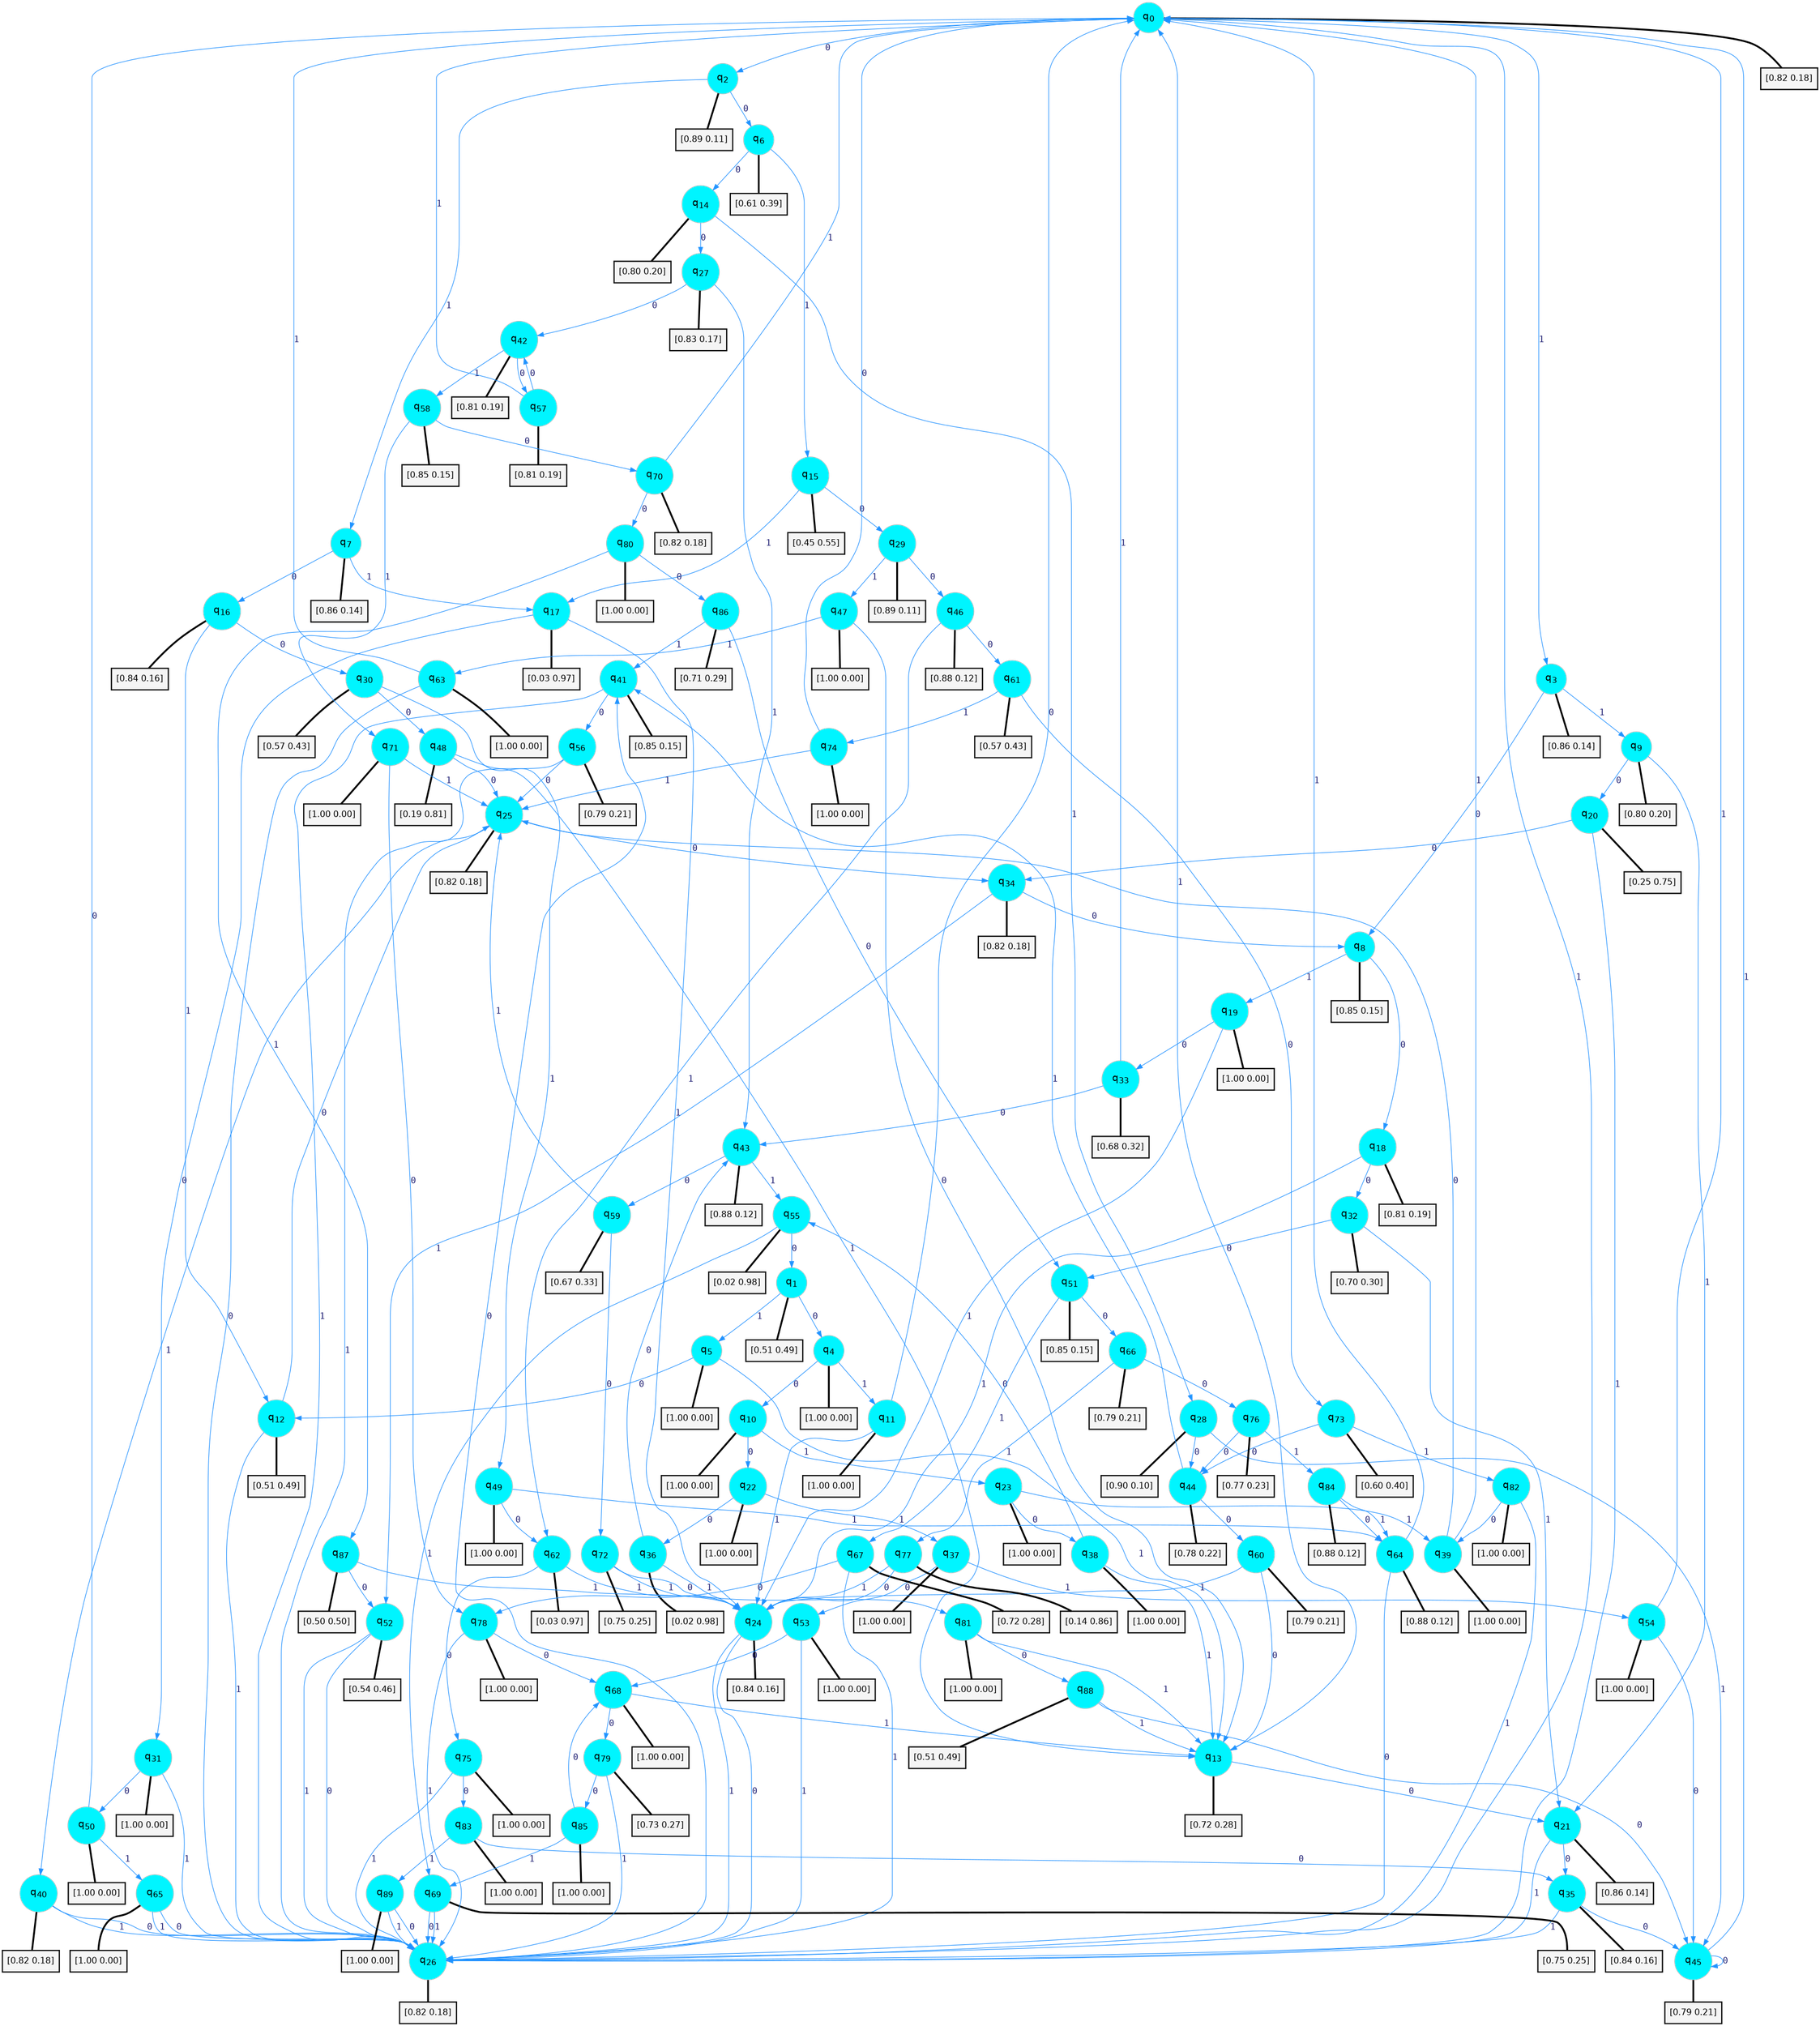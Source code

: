 digraph G {
graph [
bgcolor=transparent, dpi=300, rankdir=TD, size="40,25"];
node [
color=gray, fillcolor=turquoise1, fontcolor=black, fontname=Helvetica, fontsize=16, fontweight=bold, shape=circle, style=filled];
edge [
arrowsize=1, color=dodgerblue1, fontcolor=midnightblue, fontname=courier, fontweight=bold, penwidth=1, style=solid, weight=20];
0[label=<q<SUB>0</SUB>>];
1[label=<q<SUB>1</SUB>>];
2[label=<q<SUB>2</SUB>>];
3[label=<q<SUB>3</SUB>>];
4[label=<q<SUB>4</SUB>>];
5[label=<q<SUB>5</SUB>>];
6[label=<q<SUB>6</SUB>>];
7[label=<q<SUB>7</SUB>>];
8[label=<q<SUB>8</SUB>>];
9[label=<q<SUB>9</SUB>>];
10[label=<q<SUB>10</SUB>>];
11[label=<q<SUB>11</SUB>>];
12[label=<q<SUB>12</SUB>>];
13[label=<q<SUB>13</SUB>>];
14[label=<q<SUB>14</SUB>>];
15[label=<q<SUB>15</SUB>>];
16[label=<q<SUB>16</SUB>>];
17[label=<q<SUB>17</SUB>>];
18[label=<q<SUB>18</SUB>>];
19[label=<q<SUB>19</SUB>>];
20[label=<q<SUB>20</SUB>>];
21[label=<q<SUB>21</SUB>>];
22[label=<q<SUB>22</SUB>>];
23[label=<q<SUB>23</SUB>>];
24[label=<q<SUB>24</SUB>>];
25[label=<q<SUB>25</SUB>>];
26[label=<q<SUB>26</SUB>>];
27[label=<q<SUB>27</SUB>>];
28[label=<q<SUB>28</SUB>>];
29[label=<q<SUB>29</SUB>>];
30[label=<q<SUB>30</SUB>>];
31[label=<q<SUB>31</SUB>>];
32[label=<q<SUB>32</SUB>>];
33[label=<q<SUB>33</SUB>>];
34[label=<q<SUB>34</SUB>>];
35[label=<q<SUB>35</SUB>>];
36[label=<q<SUB>36</SUB>>];
37[label=<q<SUB>37</SUB>>];
38[label=<q<SUB>38</SUB>>];
39[label=<q<SUB>39</SUB>>];
40[label=<q<SUB>40</SUB>>];
41[label=<q<SUB>41</SUB>>];
42[label=<q<SUB>42</SUB>>];
43[label=<q<SUB>43</SUB>>];
44[label=<q<SUB>44</SUB>>];
45[label=<q<SUB>45</SUB>>];
46[label=<q<SUB>46</SUB>>];
47[label=<q<SUB>47</SUB>>];
48[label=<q<SUB>48</SUB>>];
49[label=<q<SUB>49</SUB>>];
50[label=<q<SUB>50</SUB>>];
51[label=<q<SUB>51</SUB>>];
52[label=<q<SUB>52</SUB>>];
53[label=<q<SUB>53</SUB>>];
54[label=<q<SUB>54</SUB>>];
55[label=<q<SUB>55</SUB>>];
56[label=<q<SUB>56</SUB>>];
57[label=<q<SUB>57</SUB>>];
58[label=<q<SUB>58</SUB>>];
59[label=<q<SUB>59</SUB>>];
60[label=<q<SUB>60</SUB>>];
61[label=<q<SUB>61</SUB>>];
62[label=<q<SUB>62</SUB>>];
63[label=<q<SUB>63</SUB>>];
64[label=<q<SUB>64</SUB>>];
65[label=<q<SUB>65</SUB>>];
66[label=<q<SUB>66</SUB>>];
67[label=<q<SUB>67</SUB>>];
68[label=<q<SUB>68</SUB>>];
69[label=<q<SUB>69</SUB>>];
70[label=<q<SUB>70</SUB>>];
71[label=<q<SUB>71</SUB>>];
72[label=<q<SUB>72</SUB>>];
73[label=<q<SUB>73</SUB>>];
74[label=<q<SUB>74</SUB>>];
75[label=<q<SUB>75</SUB>>];
76[label=<q<SUB>76</SUB>>];
77[label=<q<SUB>77</SUB>>];
78[label=<q<SUB>78</SUB>>];
79[label=<q<SUB>79</SUB>>];
80[label=<q<SUB>80</SUB>>];
81[label=<q<SUB>81</SUB>>];
82[label=<q<SUB>82</SUB>>];
83[label=<q<SUB>83</SUB>>];
84[label=<q<SUB>84</SUB>>];
85[label=<q<SUB>85</SUB>>];
86[label=<q<SUB>86</SUB>>];
87[label=<q<SUB>87</SUB>>];
88[label=<q<SUB>88</SUB>>];
89[label=<q<SUB>89</SUB>>];
90[label="[0.82 0.18]", shape=box,fontcolor=black, fontname=Helvetica, fontsize=14, penwidth=2, fillcolor=whitesmoke,color=black];
91[label="[0.51 0.49]", shape=box,fontcolor=black, fontname=Helvetica, fontsize=14, penwidth=2, fillcolor=whitesmoke,color=black];
92[label="[0.89 0.11]", shape=box,fontcolor=black, fontname=Helvetica, fontsize=14, penwidth=2, fillcolor=whitesmoke,color=black];
93[label="[0.86 0.14]", shape=box,fontcolor=black, fontname=Helvetica, fontsize=14, penwidth=2, fillcolor=whitesmoke,color=black];
94[label="[1.00 0.00]", shape=box,fontcolor=black, fontname=Helvetica, fontsize=14, penwidth=2, fillcolor=whitesmoke,color=black];
95[label="[1.00 0.00]", shape=box,fontcolor=black, fontname=Helvetica, fontsize=14, penwidth=2, fillcolor=whitesmoke,color=black];
96[label="[0.61 0.39]", shape=box,fontcolor=black, fontname=Helvetica, fontsize=14, penwidth=2, fillcolor=whitesmoke,color=black];
97[label="[0.86 0.14]", shape=box,fontcolor=black, fontname=Helvetica, fontsize=14, penwidth=2, fillcolor=whitesmoke,color=black];
98[label="[0.85 0.15]", shape=box,fontcolor=black, fontname=Helvetica, fontsize=14, penwidth=2, fillcolor=whitesmoke,color=black];
99[label="[0.80 0.20]", shape=box,fontcolor=black, fontname=Helvetica, fontsize=14, penwidth=2, fillcolor=whitesmoke,color=black];
100[label="[1.00 0.00]", shape=box,fontcolor=black, fontname=Helvetica, fontsize=14, penwidth=2, fillcolor=whitesmoke,color=black];
101[label="[1.00 0.00]", shape=box,fontcolor=black, fontname=Helvetica, fontsize=14, penwidth=2, fillcolor=whitesmoke,color=black];
102[label="[0.51 0.49]", shape=box,fontcolor=black, fontname=Helvetica, fontsize=14, penwidth=2, fillcolor=whitesmoke,color=black];
103[label="[0.72 0.28]", shape=box,fontcolor=black, fontname=Helvetica, fontsize=14, penwidth=2, fillcolor=whitesmoke,color=black];
104[label="[0.80 0.20]", shape=box,fontcolor=black, fontname=Helvetica, fontsize=14, penwidth=2, fillcolor=whitesmoke,color=black];
105[label="[0.45 0.55]", shape=box,fontcolor=black, fontname=Helvetica, fontsize=14, penwidth=2, fillcolor=whitesmoke,color=black];
106[label="[0.84 0.16]", shape=box,fontcolor=black, fontname=Helvetica, fontsize=14, penwidth=2, fillcolor=whitesmoke,color=black];
107[label="[0.03 0.97]", shape=box,fontcolor=black, fontname=Helvetica, fontsize=14, penwidth=2, fillcolor=whitesmoke,color=black];
108[label="[0.81 0.19]", shape=box,fontcolor=black, fontname=Helvetica, fontsize=14, penwidth=2, fillcolor=whitesmoke,color=black];
109[label="[1.00 0.00]", shape=box,fontcolor=black, fontname=Helvetica, fontsize=14, penwidth=2, fillcolor=whitesmoke,color=black];
110[label="[0.25 0.75]", shape=box,fontcolor=black, fontname=Helvetica, fontsize=14, penwidth=2, fillcolor=whitesmoke,color=black];
111[label="[0.86 0.14]", shape=box,fontcolor=black, fontname=Helvetica, fontsize=14, penwidth=2, fillcolor=whitesmoke,color=black];
112[label="[1.00 0.00]", shape=box,fontcolor=black, fontname=Helvetica, fontsize=14, penwidth=2, fillcolor=whitesmoke,color=black];
113[label="[1.00 0.00]", shape=box,fontcolor=black, fontname=Helvetica, fontsize=14, penwidth=2, fillcolor=whitesmoke,color=black];
114[label="[0.84 0.16]", shape=box,fontcolor=black, fontname=Helvetica, fontsize=14, penwidth=2, fillcolor=whitesmoke,color=black];
115[label="[0.82 0.18]", shape=box,fontcolor=black, fontname=Helvetica, fontsize=14, penwidth=2, fillcolor=whitesmoke,color=black];
116[label="[0.82 0.18]", shape=box,fontcolor=black, fontname=Helvetica, fontsize=14, penwidth=2, fillcolor=whitesmoke,color=black];
117[label="[0.83 0.17]", shape=box,fontcolor=black, fontname=Helvetica, fontsize=14, penwidth=2, fillcolor=whitesmoke,color=black];
118[label="[0.90 0.10]", shape=box,fontcolor=black, fontname=Helvetica, fontsize=14, penwidth=2, fillcolor=whitesmoke,color=black];
119[label="[0.89 0.11]", shape=box,fontcolor=black, fontname=Helvetica, fontsize=14, penwidth=2, fillcolor=whitesmoke,color=black];
120[label="[0.57 0.43]", shape=box,fontcolor=black, fontname=Helvetica, fontsize=14, penwidth=2, fillcolor=whitesmoke,color=black];
121[label="[1.00 0.00]", shape=box,fontcolor=black, fontname=Helvetica, fontsize=14, penwidth=2, fillcolor=whitesmoke,color=black];
122[label="[0.70 0.30]", shape=box,fontcolor=black, fontname=Helvetica, fontsize=14, penwidth=2, fillcolor=whitesmoke,color=black];
123[label="[0.68 0.32]", shape=box,fontcolor=black, fontname=Helvetica, fontsize=14, penwidth=2, fillcolor=whitesmoke,color=black];
124[label="[0.82 0.18]", shape=box,fontcolor=black, fontname=Helvetica, fontsize=14, penwidth=2, fillcolor=whitesmoke,color=black];
125[label="[0.84 0.16]", shape=box,fontcolor=black, fontname=Helvetica, fontsize=14, penwidth=2, fillcolor=whitesmoke,color=black];
126[label="[0.02 0.98]", shape=box,fontcolor=black, fontname=Helvetica, fontsize=14, penwidth=2, fillcolor=whitesmoke,color=black];
127[label="[1.00 0.00]", shape=box,fontcolor=black, fontname=Helvetica, fontsize=14, penwidth=2, fillcolor=whitesmoke,color=black];
128[label="[1.00 0.00]", shape=box,fontcolor=black, fontname=Helvetica, fontsize=14, penwidth=2, fillcolor=whitesmoke,color=black];
129[label="[1.00 0.00]", shape=box,fontcolor=black, fontname=Helvetica, fontsize=14, penwidth=2, fillcolor=whitesmoke,color=black];
130[label="[0.82 0.18]", shape=box,fontcolor=black, fontname=Helvetica, fontsize=14, penwidth=2, fillcolor=whitesmoke,color=black];
131[label="[0.85 0.15]", shape=box,fontcolor=black, fontname=Helvetica, fontsize=14, penwidth=2, fillcolor=whitesmoke,color=black];
132[label="[0.81 0.19]", shape=box,fontcolor=black, fontname=Helvetica, fontsize=14, penwidth=2, fillcolor=whitesmoke,color=black];
133[label="[0.88 0.12]", shape=box,fontcolor=black, fontname=Helvetica, fontsize=14, penwidth=2, fillcolor=whitesmoke,color=black];
134[label="[0.78 0.22]", shape=box,fontcolor=black, fontname=Helvetica, fontsize=14, penwidth=2, fillcolor=whitesmoke,color=black];
135[label="[0.79 0.21]", shape=box,fontcolor=black, fontname=Helvetica, fontsize=14, penwidth=2, fillcolor=whitesmoke,color=black];
136[label="[0.88 0.12]", shape=box,fontcolor=black, fontname=Helvetica, fontsize=14, penwidth=2, fillcolor=whitesmoke,color=black];
137[label="[1.00 0.00]", shape=box,fontcolor=black, fontname=Helvetica, fontsize=14, penwidth=2, fillcolor=whitesmoke,color=black];
138[label="[0.19 0.81]", shape=box,fontcolor=black, fontname=Helvetica, fontsize=14, penwidth=2, fillcolor=whitesmoke,color=black];
139[label="[1.00 0.00]", shape=box,fontcolor=black, fontname=Helvetica, fontsize=14, penwidth=2, fillcolor=whitesmoke,color=black];
140[label="[1.00 0.00]", shape=box,fontcolor=black, fontname=Helvetica, fontsize=14, penwidth=2, fillcolor=whitesmoke,color=black];
141[label="[0.85 0.15]", shape=box,fontcolor=black, fontname=Helvetica, fontsize=14, penwidth=2, fillcolor=whitesmoke,color=black];
142[label="[0.54 0.46]", shape=box,fontcolor=black, fontname=Helvetica, fontsize=14, penwidth=2, fillcolor=whitesmoke,color=black];
143[label="[1.00 0.00]", shape=box,fontcolor=black, fontname=Helvetica, fontsize=14, penwidth=2, fillcolor=whitesmoke,color=black];
144[label="[1.00 0.00]", shape=box,fontcolor=black, fontname=Helvetica, fontsize=14, penwidth=2, fillcolor=whitesmoke,color=black];
145[label="[0.02 0.98]", shape=box,fontcolor=black, fontname=Helvetica, fontsize=14, penwidth=2, fillcolor=whitesmoke,color=black];
146[label="[0.79 0.21]", shape=box,fontcolor=black, fontname=Helvetica, fontsize=14, penwidth=2, fillcolor=whitesmoke,color=black];
147[label="[0.81 0.19]", shape=box,fontcolor=black, fontname=Helvetica, fontsize=14, penwidth=2, fillcolor=whitesmoke,color=black];
148[label="[0.85 0.15]", shape=box,fontcolor=black, fontname=Helvetica, fontsize=14, penwidth=2, fillcolor=whitesmoke,color=black];
149[label="[0.67 0.33]", shape=box,fontcolor=black, fontname=Helvetica, fontsize=14, penwidth=2, fillcolor=whitesmoke,color=black];
150[label="[0.79 0.21]", shape=box,fontcolor=black, fontname=Helvetica, fontsize=14, penwidth=2, fillcolor=whitesmoke,color=black];
151[label="[0.57 0.43]", shape=box,fontcolor=black, fontname=Helvetica, fontsize=14, penwidth=2, fillcolor=whitesmoke,color=black];
152[label="[0.03 0.97]", shape=box,fontcolor=black, fontname=Helvetica, fontsize=14, penwidth=2, fillcolor=whitesmoke,color=black];
153[label="[1.00 0.00]", shape=box,fontcolor=black, fontname=Helvetica, fontsize=14, penwidth=2, fillcolor=whitesmoke,color=black];
154[label="[0.88 0.12]", shape=box,fontcolor=black, fontname=Helvetica, fontsize=14, penwidth=2, fillcolor=whitesmoke,color=black];
155[label="[1.00 0.00]", shape=box,fontcolor=black, fontname=Helvetica, fontsize=14, penwidth=2, fillcolor=whitesmoke,color=black];
156[label="[0.79 0.21]", shape=box,fontcolor=black, fontname=Helvetica, fontsize=14, penwidth=2, fillcolor=whitesmoke,color=black];
157[label="[0.72 0.28]", shape=box,fontcolor=black, fontname=Helvetica, fontsize=14, penwidth=2, fillcolor=whitesmoke,color=black];
158[label="[1.00 0.00]", shape=box,fontcolor=black, fontname=Helvetica, fontsize=14, penwidth=2, fillcolor=whitesmoke,color=black];
159[label="[0.75 0.25]", shape=box,fontcolor=black, fontname=Helvetica, fontsize=14, penwidth=2, fillcolor=whitesmoke,color=black];
160[label="[0.82 0.18]", shape=box,fontcolor=black, fontname=Helvetica, fontsize=14, penwidth=2, fillcolor=whitesmoke,color=black];
161[label="[1.00 0.00]", shape=box,fontcolor=black, fontname=Helvetica, fontsize=14, penwidth=2, fillcolor=whitesmoke,color=black];
162[label="[0.75 0.25]", shape=box,fontcolor=black, fontname=Helvetica, fontsize=14, penwidth=2, fillcolor=whitesmoke,color=black];
163[label="[0.60 0.40]", shape=box,fontcolor=black, fontname=Helvetica, fontsize=14, penwidth=2, fillcolor=whitesmoke,color=black];
164[label="[1.00 0.00]", shape=box,fontcolor=black, fontname=Helvetica, fontsize=14, penwidth=2, fillcolor=whitesmoke,color=black];
165[label="[1.00 0.00]", shape=box,fontcolor=black, fontname=Helvetica, fontsize=14, penwidth=2, fillcolor=whitesmoke,color=black];
166[label="[0.77 0.23]", shape=box,fontcolor=black, fontname=Helvetica, fontsize=14, penwidth=2, fillcolor=whitesmoke,color=black];
167[label="[0.14 0.86]", shape=box,fontcolor=black, fontname=Helvetica, fontsize=14, penwidth=2, fillcolor=whitesmoke,color=black];
168[label="[1.00 0.00]", shape=box,fontcolor=black, fontname=Helvetica, fontsize=14, penwidth=2, fillcolor=whitesmoke,color=black];
169[label="[0.73 0.27]", shape=box,fontcolor=black, fontname=Helvetica, fontsize=14, penwidth=2, fillcolor=whitesmoke,color=black];
170[label="[1.00 0.00]", shape=box,fontcolor=black, fontname=Helvetica, fontsize=14, penwidth=2, fillcolor=whitesmoke,color=black];
171[label="[1.00 0.00]", shape=box,fontcolor=black, fontname=Helvetica, fontsize=14, penwidth=2, fillcolor=whitesmoke,color=black];
172[label="[1.00 0.00]", shape=box,fontcolor=black, fontname=Helvetica, fontsize=14, penwidth=2, fillcolor=whitesmoke,color=black];
173[label="[1.00 0.00]", shape=box,fontcolor=black, fontname=Helvetica, fontsize=14, penwidth=2, fillcolor=whitesmoke,color=black];
174[label="[0.88 0.12]", shape=box,fontcolor=black, fontname=Helvetica, fontsize=14, penwidth=2, fillcolor=whitesmoke,color=black];
175[label="[1.00 0.00]", shape=box,fontcolor=black, fontname=Helvetica, fontsize=14, penwidth=2, fillcolor=whitesmoke,color=black];
176[label="[0.71 0.29]", shape=box,fontcolor=black, fontname=Helvetica, fontsize=14, penwidth=2, fillcolor=whitesmoke,color=black];
177[label="[0.50 0.50]", shape=box,fontcolor=black, fontname=Helvetica, fontsize=14, penwidth=2, fillcolor=whitesmoke,color=black];
178[label="[0.51 0.49]", shape=box,fontcolor=black, fontname=Helvetica, fontsize=14, penwidth=2, fillcolor=whitesmoke,color=black];
179[label="[1.00 0.00]", shape=box,fontcolor=black, fontname=Helvetica, fontsize=14, penwidth=2, fillcolor=whitesmoke,color=black];
0->2 [label=0];
0->3 [label=1];
0->90 [arrowhead=none, penwidth=3,color=black];
1->4 [label=0];
1->5 [label=1];
1->91 [arrowhead=none, penwidth=3,color=black];
2->6 [label=0];
2->7 [label=1];
2->92 [arrowhead=none, penwidth=3,color=black];
3->8 [label=0];
3->9 [label=1];
3->93 [arrowhead=none, penwidth=3,color=black];
4->10 [label=0];
4->11 [label=1];
4->94 [arrowhead=none, penwidth=3,color=black];
5->12 [label=0];
5->13 [label=1];
5->95 [arrowhead=none, penwidth=3,color=black];
6->14 [label=0];
6->15 [label=1];
6->96 [arrowhead=none, penwidth=3,color=black];
7->16 [label=0];
7->17 [label=1];
7->97 [arrowhead=none, penwidth=3,color=black];
8->18 [label=0];
8->19 [label=1];
8->98 [arrowhead=none, penwidth=3,color=black];
9->20 [label=0];
9->21 [label=1];
9->99 [arrowhead=none, penwidth=3,color=black];
10->22 [label=0];
10->23 [label=1];
10->100 [arrowhead=none, penwidth=3,color=black];
11->0 [label=0];
11->24 [label=1];
11->101 [arrowhead=none, penwidth=3,color=black];
12->25 [label=0];
12->26 [label=1];
12->102 [arrowhead=none, penwidth=3,color=black];
13->21 [label=0];
13->0 [label=1];
13->103 [arrowhead=none, penwidth=3,color=black];
14->27 [label=0];
14->28 [label=1];
14->104 [arrowhead=none, penwidth=3,color=black];
15->29 [label=0];
15->17 [label=1];
15->105 [arrowhead=none, penwidth=3,color=black];
16->30 [label=0];
16->12 [label=1];
16->106 [arrowhead=none, penwidth=3,color=black];
17->31 [label=0];
17->24 [label=1];
17->107 [arrowhead=none, penwidth=3,color=black];
18->32 [label=0];
18->24 [label=1];
18->108 [arrowhead=none, penwidth=3,color=black];
19->33 [label=0];
19->24 [label=1];
19->109 [arrowhead=none, penwidth=3,color=black];
20->34 [label=0];
20->26 [label=1];
20->110 [arrowhead=none, penwidth=3,color=black];
21->35 [label=0];
21->26 [label=1];
21->111 [arrowhead=none, penwidth=3,color=black];
22->36 [label=0];
22->37 [label=1];
22->112 [arrowhead=none, penwidth=3,color=black];
23->38 [label=0];
23->39 [label=1];
23->113 [arrowhead=none, penwidth=3,color=black];
24->26 [label=0];
24->26 [label=1];
24->114 [arrowhead=none, penwidth=3,color=black];
25->34 [label=0];
25->40 [label=1];
25->115 [arrowhead=none, penwidth=3,color=black];
26->41 [label=0];
26->0 [label=1];
26->116 [arrowhead=none, penwidth=3,color=black];
27->42 [label=0];
27->43 [label=1];
27->117 [arrowhead=none, penwidth=3,color=black];
28->44 [label=0];
28->45 [label=1];
28->118 [arrowhead=none, penwidth=3,color=black];
29->46 [label=0];
29->47 [label=1];
29->119 [arrowhead=none, penwidth=3,color=black];
30->48 [label=0];
30->49 [label=1];
30->120 [arrowhead=none, penwidth=3,color=black];
31->50 [label=0];
31->26 [label=1];
31->121 [arrowhead=none, penwidth=3,color=black];
32->51 [label=0];
32->21 [label=1];
32->122 [arrowhead=none, penwidth=3,color=black];
33->43 [label=0];
33->0 [label=1];
33->123 [arrowhead=none, penwidth=3,color=black];
34->8 [label=0];
34->52 [label=1];
34->124 [arrowhead=none, penwidth=3,color=black];
35->45 [label=0];
35->26 [label=1];
35->125 [arrowhead=none, penwidth=3,color=black];
36->43 [label=0];
36->24 [label=1];
36->126 [arrowhead=none, penwidth=3,color=black];
37->53 [label=0];
37->54 [label=1];
37->127 [arrowhead=none, penwidth=3,color=black];
38->55 [label=0];
38->13 [label=1];
38->128 [arrowhead=none, penwidth=3,color=black];
39->25 [label=0];
39->0 [label=1];
39->129 [arrowhead=none, penwidth=3,color=black];
40->26 [label=0];
40->26 [label=1];
40->130 [arrowhead=none, penwidth=3,color=black];
41->56 [label=0];
41->26 [label=1];
41->131 [arrowhead=none, penwidth=3,color=black];
42->57 [label=0];
42->58 [label=1];
42->132 [arrowhead=none, penwidth=3,color=black];
43->59 [label=0];
43->55 [label=1];
43->133 [arrowhead=none, penwidth=3,color=black];
44->60 [label=0];
44->41 [label=1];
44->134 [arrowhead=none, penwidth=3,color=black];
45->45 [label=0];
45->0 [label=1];
45->135 [arrowhead=none, penwidth=3,color=black];
46->61 [label=0];
46->62 [label=1];
46->136 [arrowhead=none, penwidth=3,color=black];
47->13 [label=0];
47->63 [label=1];
47->137 [arrowhead=none, penwidth=3,color=black];
48->25 [label=0];
48->13 [label=1];
48->138 [arrowhead=none, penwidth=3,color=black];
49->62 [label=0];
49->64 [label=1];
49->139 [arrowhead=none, penwidth=3,color=black];
50->0 [label=0];
50->65 [label=1];
50->140 [arrowhead=none, penwidth=3,color=black];
51->66 [label=0];
51->67 [label=1];
51->141 [arrowhead=none, penwidth=3,color=black];
52->26 [label=0];
52->26 [label=1];
52->142 [arrowhead=none, penwidth=3,color=black];
53->68 [label=0];
53->26 [label=1];
53->143 [arrowhead=none, penwidth=3,color=black];
54->45 [label=0];
54->0 [label=1];
54->144 [arrowhead=none, penwidth=3,color=black];
55->1 [label=0];
55->69 [label=1];
55->145 [arrowhead=none, penwidth=3,color=black];
56->25 [label=0];
56->26 [label=1];
56->146 [arrowhead=none, penwidth=3,color=black];
57->42 [label=0];
57->0 [label=1];
57->147 [arrowhead=none, penwidth=3,color=black];
58->70 [label=0];
58->71 [label=1];
58->148 [arrowhead=none, penwidth=3,color=black];
59->72 [label=0];
59->25 [label=1];
59->149 [arrowhead=none, penwidth=3,color=black];
60->13 [label=0];
60->24 [label=1];
60->150 [arrowhead=none, penwidth=3,color=black];
61->73 [label=0];
61->74 [label=1];
61->151 [arrowhead=none, penwidth=3,color=black];
62->75 [label=0];
62->24 [label=1];
62->152 [arrowhead=none, penwidth=3,color=black];
63->26 [label=0];
63->0 [label=1];
63->153 [arrowhead=none, penwidth=3,color=black];
64->26 [label=0];
64->0 [label=1];
64->154 [arrowhead=none, penwidth=3,color=black];
65->26 [label=0];
65->26 [label=1];
65->155 [arrowhead=none, penwidth=3,color=black];
66->76 [label=0];
66->77 [label=1];
66->156 [arrowhead=none, penwidth=3,color=black];
67->78 [label=0];
67->26 [label=1];
67->157 [arrowhead=none, penwidth=3,color=black];
68->79 [label=0];
68->13 [label=1];
68->158 [arrowhead=none, penwidth=3,color=black];
69->26 [label=0];
69->26 [label=1];
69->159 [arrowhead=none, penwidth=3,color=black];
70->80 [label=0];
70->0 [label=1];
70->160 [arrowhead=none, penwidth=3,color=black];
71->78 [label=0];
71->25 [label=1];
71->161 [arrowhead=none, penwidth=3,color=black];
72->81 [label=0];
72->24 [label=1];
72->162 [arrowhead=none, penwidth=3,color=black];
73->44 [label=0];
73->82 [label=1];
73->163 [arrowhead=none, penwidth=3,color=black];
74->0 [label=0];
74->25 [label=1];
74->164 [arrowhead=none, penwidth=3,color=black];
75->83 [label=0];
75->26 [label=1];
75->165 [arrowhead=none, penwidth=3,color=black];
76->44 [label=0];
76->84 [label=1];
76->166 [arrowhead=none, penwidth=3,color=black];
77->24 [label=0];
77->24 [label=1];
77->167 [arrowhead=none, penwidth=3,color=black];
78->68 [label=0];
78->26 [label=1];
78->168 [arrowhead=none, penwidth=3,color=black];
79->85 [label=0];
79->26 [label=1];
79->169 [arrowhead=none, penwidth=3,color=black];
80->86 [label=0];
80->87 [label=1];
80->170 [arrowhead=none, penwidth=3,color=black];
81->88 [label=0];
81->13 [label=1];
81->171 [arrowhead=none, penwidth=3,color=black];
82->39 [label=0];
82->26 [label=1];
82->172 [arrowhead=none, penwidth=3,color=black];
83->35 [label=0];
83->89 [label=1];
83->173 [arrowhead=none, penwidth=3,color=black];
84->64 [label=0];
84->64 [label=1];
84->174 [arrowhead=none, penwidth=3,color=black];
85->68 [label=0];
85->69 [label=1];
85->175 [arrowhead=none, penwidth=3,color=black];
86->51 [label=0];
86->41 [label=1];
86->176 [arrowhead=none, penwidth=3,color=black];
87->52 [label=0];
87->24 [label=1];
87->177 [arrowhead=none, penwidth=3,color=black];
88->45 [label=0];
88->13 [label=1];
88->178 [arrowhead=none, penwidth=3,color=black];
89->26 [label=0];
89->26 [label=1];
89->179 [arrowhead=none, penwidth=3,color=black];
}
